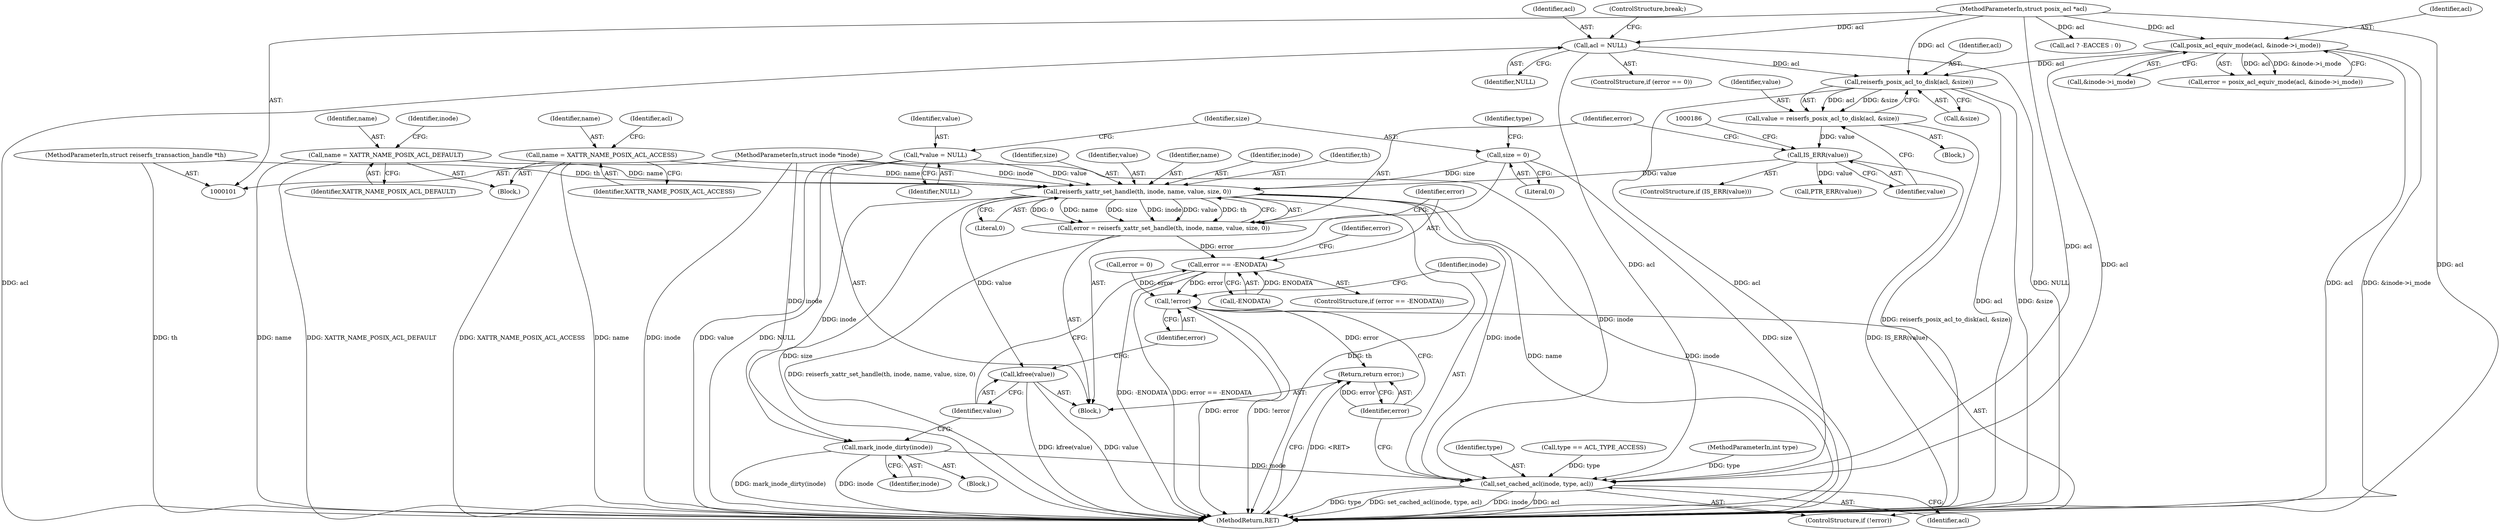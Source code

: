 digraph "1_linux_073931017b49d9458aa351605b43a7e34598caef_11@pointer" {
"1000191" [label="(Call,reiserfs_xattr_set_handle(th, inode, name, value, size, 0))"];
"1000102" [label="(MethodParameterIn,struct reiserfs_transaction_handle *th)"];
"1000103" [label="(MethodParameterIn,struct inode *inode)"];
"1000152" [label="(Call,name = XATTR_NAME_POSIX_ACL_DEFAULT)"];
"1000121" [label="(Call,name = XATTR_NAME_POSIX_ACL_ACCESS)"];
"1000109" [label="(Call,*value = NULL)"];
"1000182" [label="(Call,IS_ERR(value))"];
"1000175" [label="(Call,value = reiserfs_posix_acl_to_disk(acl, &size))"];
"1000177" [label="(Call,reiserfs_posix_acl_to_disk(acl, &size))"];
"1000129" [label="(Call,posix_acl_equiv_mode(acl, &inode->i_mode))"];
"1000105" [label="(MethodParameterIn,struct posix_acl *acl)"];
"1000147" [label="(Call,acl = NULL)"];
"1000113" [label="(Call,size = 0)"];
"1000189" [label="(Call,error = reiserfs_xattr_set_handle(th, inode, name, value, size, 0))"];
"1000199" [label="(Call,error == -ENODATA)"];
"1000222" [label="(Call,!error)"];
"1000228" [label="(Return,return error;)"];
"1000217" [label="(Call,mark_inode_dirty(inode))"];
"1000224" [label="(Call,set_cached_acl(inode, type, acl))"];
"1000219" [label="(Call,kfree(value))"];
"1000104" [label="(MethodParameterIn,int type)"];
"1000125" [label="(Identifier,acl)"];
"1000218" [label="(Identifier,inode)"];
"1000110" [label="(Identifier,value)"];
"1000177" [label="(Call,reiserfs_posix_acl_to_disk(acl, &size))"];
"1000154" [label="(Identifier,XATTR_NAME_POSIX_ACL_DEFAULT)"];
"1000129" [label="(Call,posix_acl_equiv_mode(acl, &inode->i_mode))"];
"1000148" [label="(Identifier,acl)"];
"1000109" [label="(Call,*value = NULL)"];
"1000159" [label="(Identifier,inode)"];
"1000181" [label="(ControlStructure,if (IS_ERR(value)))"];
"1000102" [label="(MethodParameterIn,struct reiserfs_transaction_handle *th)"];
"1000190" [label="(Identifier,error)"];
"1000113" [label="(Call,size = 0)"];
"1000228" [label="(Return,return error;)"];
"1000147" [label="(Call,acl = NULL)"];
"1000223" [label="(Identifier,error)"];
"1000192" [label="(Identifier,th)"];
"1000187" [label="(Call,PTR_ERR(value))"];
"1000189" [label="(Call,error = reiserfs_xattr_set_handle(th, inode, name, value, size, 0))"];
"1000179" [label="(Call,&size)"];
"1000103" [label="(MethodParameterIn,struct inode *inode)"];
"1000130" [label="(Identifier,acl)"];
"1000127" [label="(Call,error = posix_acl_equiv_mode(acl, &inode->i_mode))"];
"1000119" [label="(Block,)"];
"1000174" [label="(Block,)"];
"1000121" [label="(Call,name = XATTR_NAME_POSIX_ACL_ACCESS)"];
"1000217" [label="(Call,mark_inode_dirty(inode))"];
"1000183" [label="(Identifier,value)"];
"1000220" [label="(Identifier,value)"];
"1000230" [label="(MethodReturn,RET)"];
"1000122" [label="(Identifier,name)"];
"1000152" [label="(Call,name = XATTR_NAME_POSIX_ACL_DEFAULT)"];
"1000204" [label="(Call,error = 0)"];
"1000224" [label="(Call,set_cached_acl(inode, type, acl))"];
"1000153" [label="(Identifier,name)"];
"1000114" [label="(Identifier,size)"];
"1000118" [label="(Identifier,type)"];
"1000176" [label="(Identifier,value)"];
"1000149" [label="(Identifier,NULL)"];
"1000201" [label="(Call,-ENODATA)"];
"1000197" [label="(Literal,0)"];
"1000196" [label="(Identifier,size)"];
"1000175" [label="(Call,value = reiserfs_posix_acl_to_disk(acl, &size))"];
"1000222" [label="(Call,!error)"];
"1000199" [label="(Call,error == -ENODATA)"];
"1000225" [label="(Identifier,inode)"];
"1000182" [label="(Call,IS_ERR(value))"];
"1000131" [label="(Call,&inode->i_mode)"];
"1000162" [label="(Call,acl ? -EACCES : 0)"];
"1000191" [label="(Call,reiserfs_xattr_set_handle(th, inode, name, value, size, 0))"];
"1000219" [label="(Call,kfree(value))"];
"1000200" [label="(Identifier,error)"];
"1000198" [label="(ControlStructure,if (error == -ENODATA))"];
"1000221" [label="(ControlStructure,if (!error))"];
"1000178" [label="(Identifier,acl)"];
"1000111" [label="(Identifier,NULL)"];
"1000150" [label="(ControlStructure,break;)"];
"1000195" [label="(Identifier,value)"];
"1000229" [label="(Identifier,error)"];
"1000205" [label="(Identifier,error)"];
"1000226" [label="(Identifier,type)"];
"1000208" [label="(Call,type == ACL_TYPE_ACCESS)"];
"1000123" [label="(Identifier,XATTR_NAME_POSIX_ACL_ACCESS)"];
"1000227" [label="(Identifier,acl)"];
"1000194" [label="(Identifier,name)"];
"1000211" [label="(Block,)"];
"1000105" [label="(MethodParameterIn,struct posix_acl *acl)"];
"1000193" [label="(Identifier,inode)"];
"1000106" [label="(Block,)"];
"1000115" [label="(Literal,0)"];
"1000143" [label="(ControlStructure,if (error == 0))"];
"1000191" -> "1000189"  [label="AST: "];
"1000191" -> "1000197"  [label="CFG: "];
"1000192" -> "1000191"  [label="AST: "];
"1000193" -> "1000191"  [label="AST: "];
"1000194" -> "1000191"  [label="AST: "];
"1000195" -> "1000191"  [label="AST: "];
"1000196" -> "1000191"  [label="AST: "];
"1000197" -> "1000191"  [label="AST: "];
"1000189" -> "1000191"  [label="CFG: "];
"1000191" -> "1000230"  [label="DDG: name"];
"1000191" -> "1000230"  [label="DDG: inode"];
"1000191" -> "1000230"  [label="DDG: size"];
"1000191" -> "1000230"  [label="DDG: th"];
"1000191" -> "1000189"  [label="DDG: 0"];
"1000191" -> "1000189"  [label="DDG: name"];
"1000191" -> "1000189"  [label="DDG: size"];
"1000191" -> "1000189"  [label="DDG: inode"];
"1000191" -> "1000189"  [label="DDG: value"];
"1000191" -> "1000189"  [label="DDG: th"];
"1000102" -> "1000191"  [label="DDG: th"];
"1000103" -> "1000191"  [label="DDG: inode"];
"1000152" -> "1000191"  [label="DDG: name"];
"1000121" -> "1000191"  [label="DDG: name"];
"1000109" -> "1000191"  [label="DDG: value"];
"1000182" -> "1000191"  [label="DDG: value"];
"1000113" -> "1000191"  [label="DDG: size"];
"1000191" -> "1000217"  [label="DDG: inode"];
"1000191" -> "1000219"  [label="DDG: value"];
"1000191" -> "1000224"  [label="DDG: inode"];
"1000102" -> "1000101"  [label="AST: "];
"1000102" -> "1000230"  [label="DDG: th"];
"1000103" -> "1000101"  [label="AST: "];
"1000103" -> "1000230"  [label="DDG: inode"];
"1000103" -> "1000217"  [label="DDG: inode"];
"1000103" -> "1000224"  [label="DDG: inode"];
"1000152" -> "1000119"  [label="AST: "];
"1000152" -> "1000154"  [label="CFG: "];
"1000153" -> "1000152"  [label="AST: "];
"1000154" -> "1000152"  [label="AST: "];
"1000159" -> "1000152"  [label="CFG: "];
"1000152" -> "1000230"  [label="DDG: name"];
"1000152" -> "1000230"  [label="DDG: XATTR_NAME_POSIX_ACL_DEFAULT"];
"1000121" -> "1000119"  [label="AST: "];
"1000121" -> "1000123"  [label="CFG: "];
"1000122" -> "1000121"  [label="AST: "];
"1000123" -> "1000121"  [label="AST: "];
"1000125" -> "1000121"  [label="CFG: "];
"1000121" -> "1000230"  [label="DDG: XATTR_NAME_POSIX_ACL_ACCESS"];
"1000121" -> "1000230"  [label="DDG: name"];
"1000109" -> "1000106"  [label="AST: "];
"1000109" -> "1000111"  [label="CFG: "];
"1000110" -> "1000109"  [label="AST: "];
"1000111" -> "1000109"  [label="AST: "];
"1000114" -> "1000109"  [label="CFG: "];
"1000109" -> "1000230"  [label="DDG: value"];
"1000109" -> "1000230"  [label="DDG: NULL"];
"1000182" -> "1000181"  [label="AST: "];
"1000182" -> "1000183"  [label="CFG: "];
"1000183" -> "1000182"  [label="AST: "];
"1000186" -> "1000182"  [label="CFG: "];
"1000190" -> "1000182"  [label="CFG: "];
"1000182" -> "1000230"  [label="DDG: IS_ERR(value)"];
"1000175" -> "1000182"  [label="DDG: value"];
"1000182" -> "1000187"  [label="DDG: value"];
"1000175" -> "1000174"  [label="AST: "];
"1000175" -> "1000177"  [label="CFG: "];
"1000176" -> "1000175"  [label="AST: "];
"1000177" -> "1000175"  [label="AST: "];
"1000183" -> "1000175"  [label="CFG: "];
"1000175" -> "1000230"  [label="DDG: reiserfs_posix_acl_to_disk(acl, &size)"];
"1000177" -> "1000175"  [label="DDG: acl"];
"1000177" -> "1000175"  [label="DDG: &size"];
"1000177" -> "1000179"  [label="CFG: "];
"1000178" -> "1000177"  [label="AST: "];
"1000179" -> "1000177"  [label="AST: "];
"1000177" -> "1000230"  [label="DDG: acl"];
"1000177" -> "1000230"  [label="DDG: &size"];
"1000129" -> "1000177"  [label="DDG: acl"];
"1000147" -> "1000177"  [label="DDG: acl"];
"1000105" -> "1000177"  [label="DDG: acl"];
"1000177" -> "1000224"  [label="DDG: acl"];
"1000129" -> "1000127"  [label="AST: "];
"1000129" -> "1000131"  [label="CFG: "];
"1000130" -> "1000129"  [label="AST: "];
"1000131" -> "1000129"  [label="AST: "];
"1000127" -> "1000129"  [label="CFG: "];
"1000129" -> "1000230"  [label="DDG: acl"];
"1000129" -> "1000230"  [label="DDG: &inode->i_mode"];
"1000129" -> "1000127"  [label="DDG: acl"];
"1000129" -> "1000127"  [label="DDG: &inode->i_mode"];
"1000105" -> "1000129"  [label="DDG: acl"];
"1000129" -> "1000224"  [label="DDG: acl"];
"1000105" -> "1000101"  [label="AST: "];
"1000105" -> "1000230"  [label="DDG: acl"];
"1000105" -> "1000147"  [label="DDG: acl"];
"1000105" -> "1000162"  [label="DDG: acl"];
"1000105" -> "1000224"  [label="DDG: acl"];
"1000147" -> "1000143"  [label="AST: "];
"1000147" -> "1000149"  [label="CFG: "];
"1000148" -> "1000147"  [label="AST: "];
"1000149" -> "1000147"  [label="AST: "];
"1000150" -> "1000147"  [label="CFG: "];
"1000147" -> "1000230"  [label="DDG: NULL"];
"1000147" -> "1000230"  [label="DDG: acl"];
"1000147" -> "1000224"  [label="DDG: acl"];
"1000113" -> "1000106"  [label="AST: "];
"1000113" -> "1000115"  [label="CFG: "];
"1000114" -> "1000113"  [label="AST: "];
"1000115" -> "1000113"  [label="AST: "];
"1000118" -> "1000113"  [label="CFG: "];
"1000113" -> "1000230"  [label="DDG: size"];
"1000189" -> "1000106"  [label="AST: "];
"1000190" -> "1000189"  [label="AST: "];
"1000200" -> "1000189"  [label="CFG: "];
"1000189" -> "1000230"  [label="DDG: reiserfs_xattr_set_handle(th, inode, name, value, size, 0)"];
"1000189" -> "1000199"  [label="DDG: error"];
"1000199" -> "1000198"  [label="AST: "];
"1000199" -> "1000201"  [label="CFG: "];
"1000200" -> "1000199"  [label="AST: "];
"1000201" -> "1000199"  [label="AST: "];
"1000205" -> "1000199"  [label="CFG: "];
"1000220" -> "1000199"  [label="CFG: "];
"1000199" -> "1000230"  [label="DDG: error == -ENODATA"];
"1000199" -> "1000230"  [label="DDG: -ENODATA"];
"1000201" -> "1000199"  [label="DDG: ENODATA"];
"1000199" -> "1000222"  [label="DDG: error"];
"1000222" -> "1000221"  [label="AST: "];
"1000222" -> "1000223"  [label="CFG: "];
"1000223" -> "1000222"  [label="AST: "];
"1000225" -> "1000222"  [label="CFG: "];
"1000229" -> "1000222"  [label="CFG: "];
"1000222" -> "1000230"  [label="DDG: error"];
"1000222" -> "1000230"  [label="DDG: !error"];
"1000204" -> "1000222"  [label="DDG: error"];
"1000222" -> "1000228"  [label="DDG: error"];
"1000228" -> "1000106"  [label="AST: "];
"1000228" -> "1000229"  [label="CFG: "];
"1000229" -> "1000228"  [label="AST: "];
"1000230" -> "1000228"  [label="CFG: "];
"1000228" -> "1000230"  [label="DDG: <RET>"];
"1000229" -> "1000228"  [label="DDG: error"];
"1000217" -> "1000211"  [label="AST: "];
"1000217" -> "1000218"  [label="CFG: "];
"1000218" -> "1000217"  [label="AST: "];
"1000220" -> "1000217"  [label="CFG: "];
"1000217" -> "1000230"  [label="DDG: mark_inode_dirty(inode)"];
"1000217" -> "1000230"  [label="DDG: inode"];
"1000217" -> "1000224"  [label="DDG: inode"];
"1000224" -> "1000221"  [label="AST: "];
"1000224" -> "1000227"  [label="CFG: "];
"1000225" -> "1000224"  [label="AST: "];
"1000226" -> "1000224"  [label="AST: "];
"1000227" -> "1000224"  [label="AST: "];
"1000229" -> "1000224"  [label="CFG: "];
"1000224" -> "1000230"  [label="DDG: inode"];
"1000224" -> "1000230"  [label="DDG: acl"];
"1000224" -> "1000230"  [label="DDG: type"];
"1000224" -> "1000230"  [label="DDG: set_cached_acl(inode, type, acl)"];
"1000208" -> "1000224"  [label="DDG: type"];
"1000104" -> "1000224"  [label="DDG: type"];
"1000219" -> "1000106"  [label="AST: "];
"1000219" -> "1000220"  [label="CFG: "];
"1000220" -> "1000219"  [label="AST: "];
"1000223" -> "1000219"  [label="CFG: "];
"1000219" -> "1000230"  [label="DDG: kfree(value)"];
"1000219" -> "1000230"  [label="DDG: value"];
}
